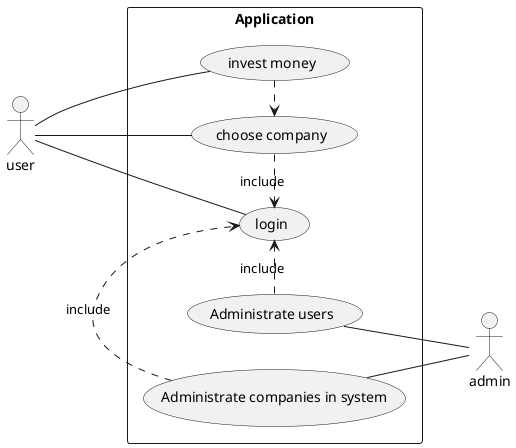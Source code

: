 @startuml
left to right direction
skinparam packageStyle rectangle
actor user
actor admin
rectangle Application {
 user -- (login)
  user -- (сhoose company)
  user -- (invest money)




   (invest money) .> (сhoose company)
    (сhoose company) .> (login) : include



  (Administrate users) -- admin
  (Administrate companies in system) -- admin
  (Administrate users) .> (login) : include
  (Administrate companies in system) .> login : include
}
@enduml